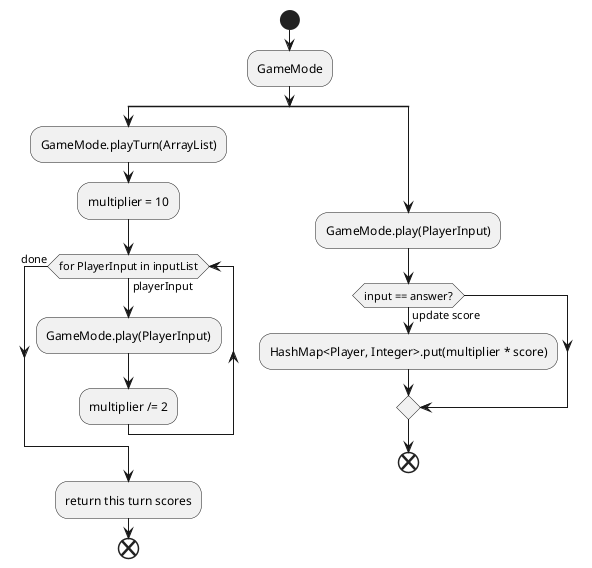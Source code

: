 @startuml
start
:GameMode;
split
    :GameMode.playTurn(ArrayList);
    :multiplier = 10;
    while (for PlayerInput in inputList) is (playerInput)
        :GameMode.play(PlayerInput);
        :multiplier /= 2;
    endwhile (done) 
    :return this turn scores;
    end
split again
    :GameMode.play(PlayerInput);
    if (input == answer?) then (update score)
        :HashMap<Player, Integer>.put(multiplier * score);
    else 
    endif
    end
end split
@enduml
